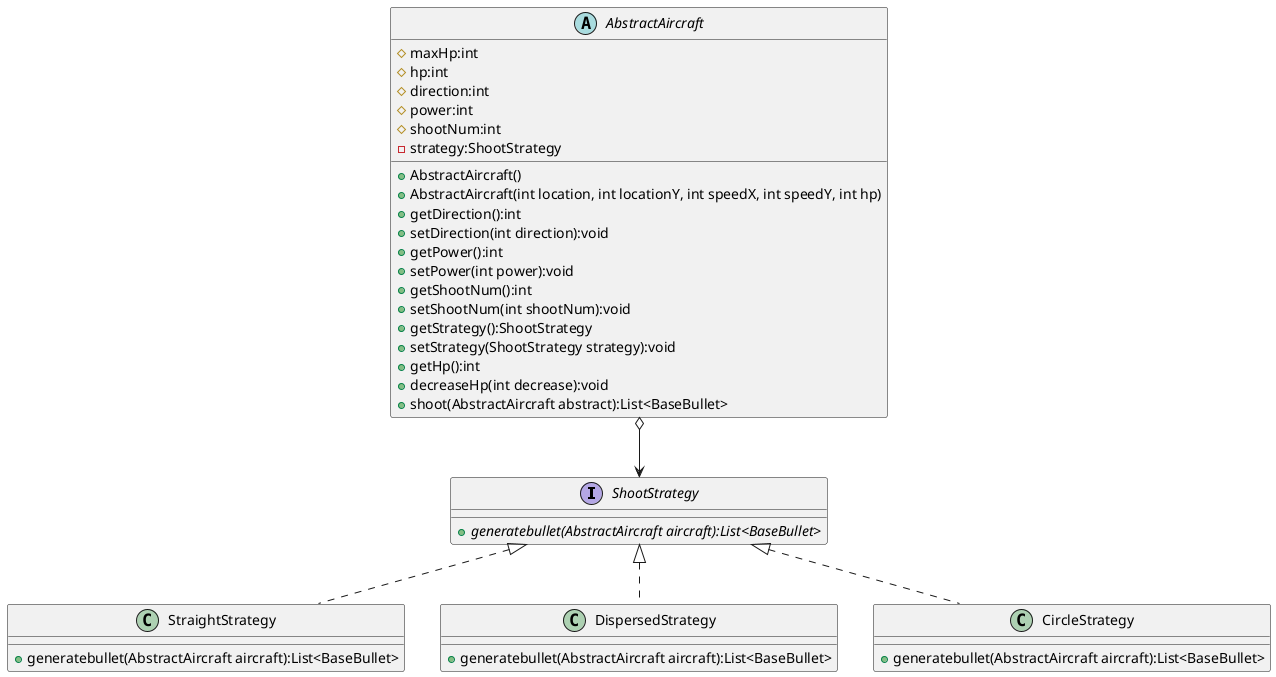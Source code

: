 @startuml
'https://plantuml.com/sequence-diagram

interface ShootStrategy {
    + {abstract} generatebullet(AbstractAircraft aircraft):List<BaseBullet>
}

class StraightStrategy {
    + generatebullet(AbstractAircraft aircraft):List<BaseBullet>
}

class DispersedStrategy {
    + generatebullet(AbstractAircraft aircraft):List<BaseBullet>
}

class CircleStrategy {
    + generatebullet(AbstractAircraft aircraft):List<BaseBullet>
}

abstract class AbstractAircraft {
    # maxHp:int
    # hp:int
    # direction:int
    # power:int
    # shootNum:int
    - strategy:ShootStrategy
    + AbstractAircraft()
    + AbstractAircraft(int location, int locationY, int speedX, int speedY, int hp)
    + getDirection():int
    + setDirection(int direction):void
    + getPower():int
    + setPower(int power):void
    + getShootNum():int
    + setShootNum(int shootNum):void
    + getStrategy():ShootStrategy
    + setStrategy(ShootStrategy strategy):void
    + getHp():int
    + decreaseHp(int decrease):void
    + shoot(AbstractAircraft abstract):List<BaseBullet>
}

AbstractAircraft o--> ShootStrategy

ShootStrategy <|.. StraightStrategy
ShootStrategy <|.. DispersedStrategy
ShootStrategy <|.. CircleStrategy
@enduml